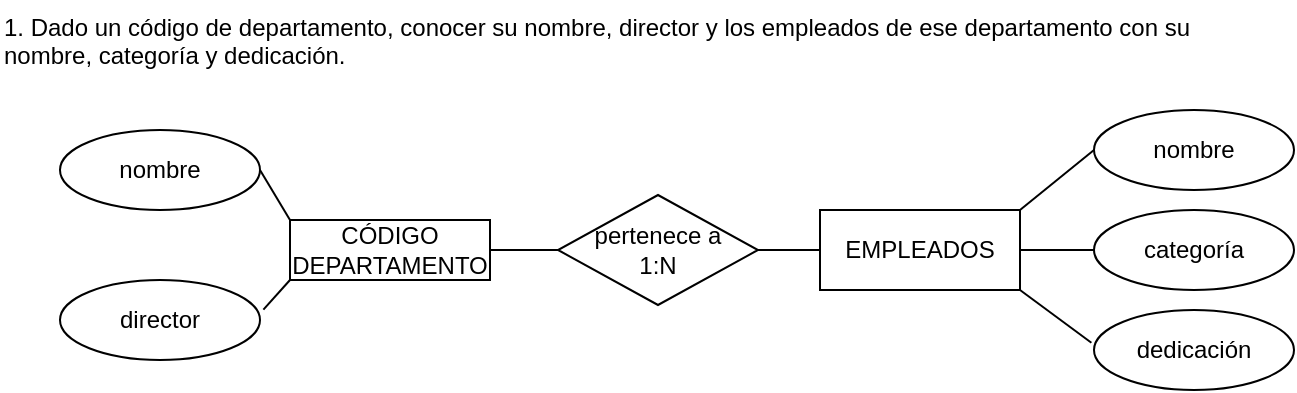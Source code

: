 <mxfile>
    <diagram id="caGKg6P9BshL23zYjit4" name="Page-1">
        <mxGraphModel dx="1072" dy="563" grid="1" gridSize="10" guides="1" tooltips="1" connect="1" arrows="1" fold="1" page="1" pageScale="1" pageWidth="850" pageHeight="1100" math="0" shadow="0">
            <root>
                <mxCell id="0"/>
                <mxCell id="1" parent="0"/>
                <mxCell id="3" style="edgeStyle=none;html=1;exitX=0;exitY=0;exitDx=0;exitDy=0;entryX=1;entryY=0.5;entryDx=0;entryDy=0;endArrow=none;endFill=0;" edge="1" parent="1" source="5" target="6">
                    <mxGeometry relative="1" as="geometry"/>
                </mxCell>
                <mxCell id="4" style="edgeStyle=none;html=1;exitX=1;exitY=0.5;exitDx=0;exitDy=0;entryX=0;entryY=0.5;entryDx=0;entryDy=0;endArrow=none;endFill=0;" edge="1" parent="1" source="5" target="17">
                    <mxGeometry relative="1" as="geometry"/>
                </mxCell>
                <mxCell id="5" value="CÓDIGO&lt;div&gt;DEPARTAMENTO&lt;/div&gt;" style="whiteSpace=wrap;html=1;align=center;" vertex="1" parent="1">
                    <mxGeometry x="255" y="180" width="100" height="30" as="geometry"/>
                </mxCell>
                <mxCell id="6" value="nombre" style="ellipse;whiteSpace=wrap;html=1;align=center;" vertex="1" parent="1">
                    <mxGeometry x="140" y="135" width="100" height="40" as="geometry"/>
                </mxCell>
                <mxCell id="7" value="director" style="ellipse;whiteSpace=wrap;html=1;align=center;" vertex="1" parent="1">
                    <mxGeometry x="140" y="210" width="100" height="40" as="geometry"/>
                </mxCell>
                <mxCell id="8" value="categoría" style="ellipse;whiteSpace=wrap;html=1;align=center;" vertex="1" parent="1">
                    <mxGeometry x="657" y="175" width="100" height="40" as="geometry"/>
                </mxCell>
                <mxCell id="9" value="dedicación" style="ellipse;whiteSpace=wrap;html=1;align=center;" vertex="1" parent="1">
                    <mxGeometry x="657" y="225" width="100" height="40" as="geometry"/>
                </mxCell>
                <mxCell id="10" value="nombre" style="ellipse;whiteSpace=wrap;html=1;align=center;" vertex="1" parent="1">
                    <mxGeometry x="657" y="125" width="100" height="40" as="geometry"/>
                </mxCell>
                <mxCell id="11" value="1. Dado un código de departamento, conocer su nombre, director y los empleados de ese departamento con su nombre, categoría y dedicación." style="text;whiteSpace=wrap;html=1;" vertex="1" parent="1">
                    <mxGeometry x="110" y="70" width="620" height="70" as="geometry"/>
                </mxCell>
                <mxCell id="12" style="edgeStyle=none;html=1;exitX=0;exitY=1;exitDx=0;exitDy=0;entryX=1.017;entryY=0.371;entryDx=0;entryDy=0;entryPerimeter=0;endArrow=none;endFill=0;" edge="1" parent="1" source="5" target="7">
                    <mxGeometry relative="1" as="geometry"/>
                </mxCell>
                <mxCell id="13" style="edgeStyle=none;html=1;exitX=1;exitY=0.5;exitDx=0;exitDy=0;entryX=0;entryY=0.5;entryDx=0;entryDy=0;endArrow=none;endFill=0;" edge="1" parent="1" source="15" target="8">
                    <mxGeometry relative="1" as="geometry"/>
                </mxCell>
                <mxCell id="14" style="edgeStyle=none;html=1;exitX=1;exitY=0;exitDx=0;exitDy=0;entryX=0;entryY=0.5;entryDx=0;entryDy=0;endArrow=none;endFill=0;" edge="1" parent="1" source="15" target="10">
                    <mxGeometry relative="1" as="geometry"/>
                </mxCell>
                <mxCell id="15" value="EMPLEADOS" style="whiteSpace=wrap;html=1;align=center;" vertex="1" parent="1">
                    <mxGeometry x="520" y="175" width="100" height="40" as="geometry"/>
                </mxCell>
                <mxCell id="16" style="edgeStyle=none;html=1;exitX=1;exitY=0.5;exitDx=0;exitDy=0;entryX=0;entryY=0.5;entryDx=0;entryDy=0;endArrow=none;endFill=0;" edge="1" parent="1" source="17" target="15">
                    <mxGeometry relative="1" as="geometry"/>
                </mxCell>
                <mxCell id="17" value="pertenece a&lt;div&gt;1:N&lt;/div&gt;" style="shape=rhombus;perimeter=rhombusPerimeter;whiteSpace=wrap;html=1;align=center;" vertex="1" parent="1">
                    <mxGeometry x="389" y="167.5" width="100" height="55" as="geometry"/>
                </mxCell>
                <mxCell id="18" style="edgeStyle=none;html=1;exitX=1;exitY=1;exitDx=0;exitDy=0;entryX=-0.013;entryY=0.409;entryDx=0;entryDy=0;entryPerimeter=0;endArrow=none;endFill=0;" edge="1" parent="1" source="15" target="9">
                    <mxGeometry relative="1" as="geometry"/>
                </mxCell>
            </root>
        </mxGraphModel>
    </diagram>
</mxfile>